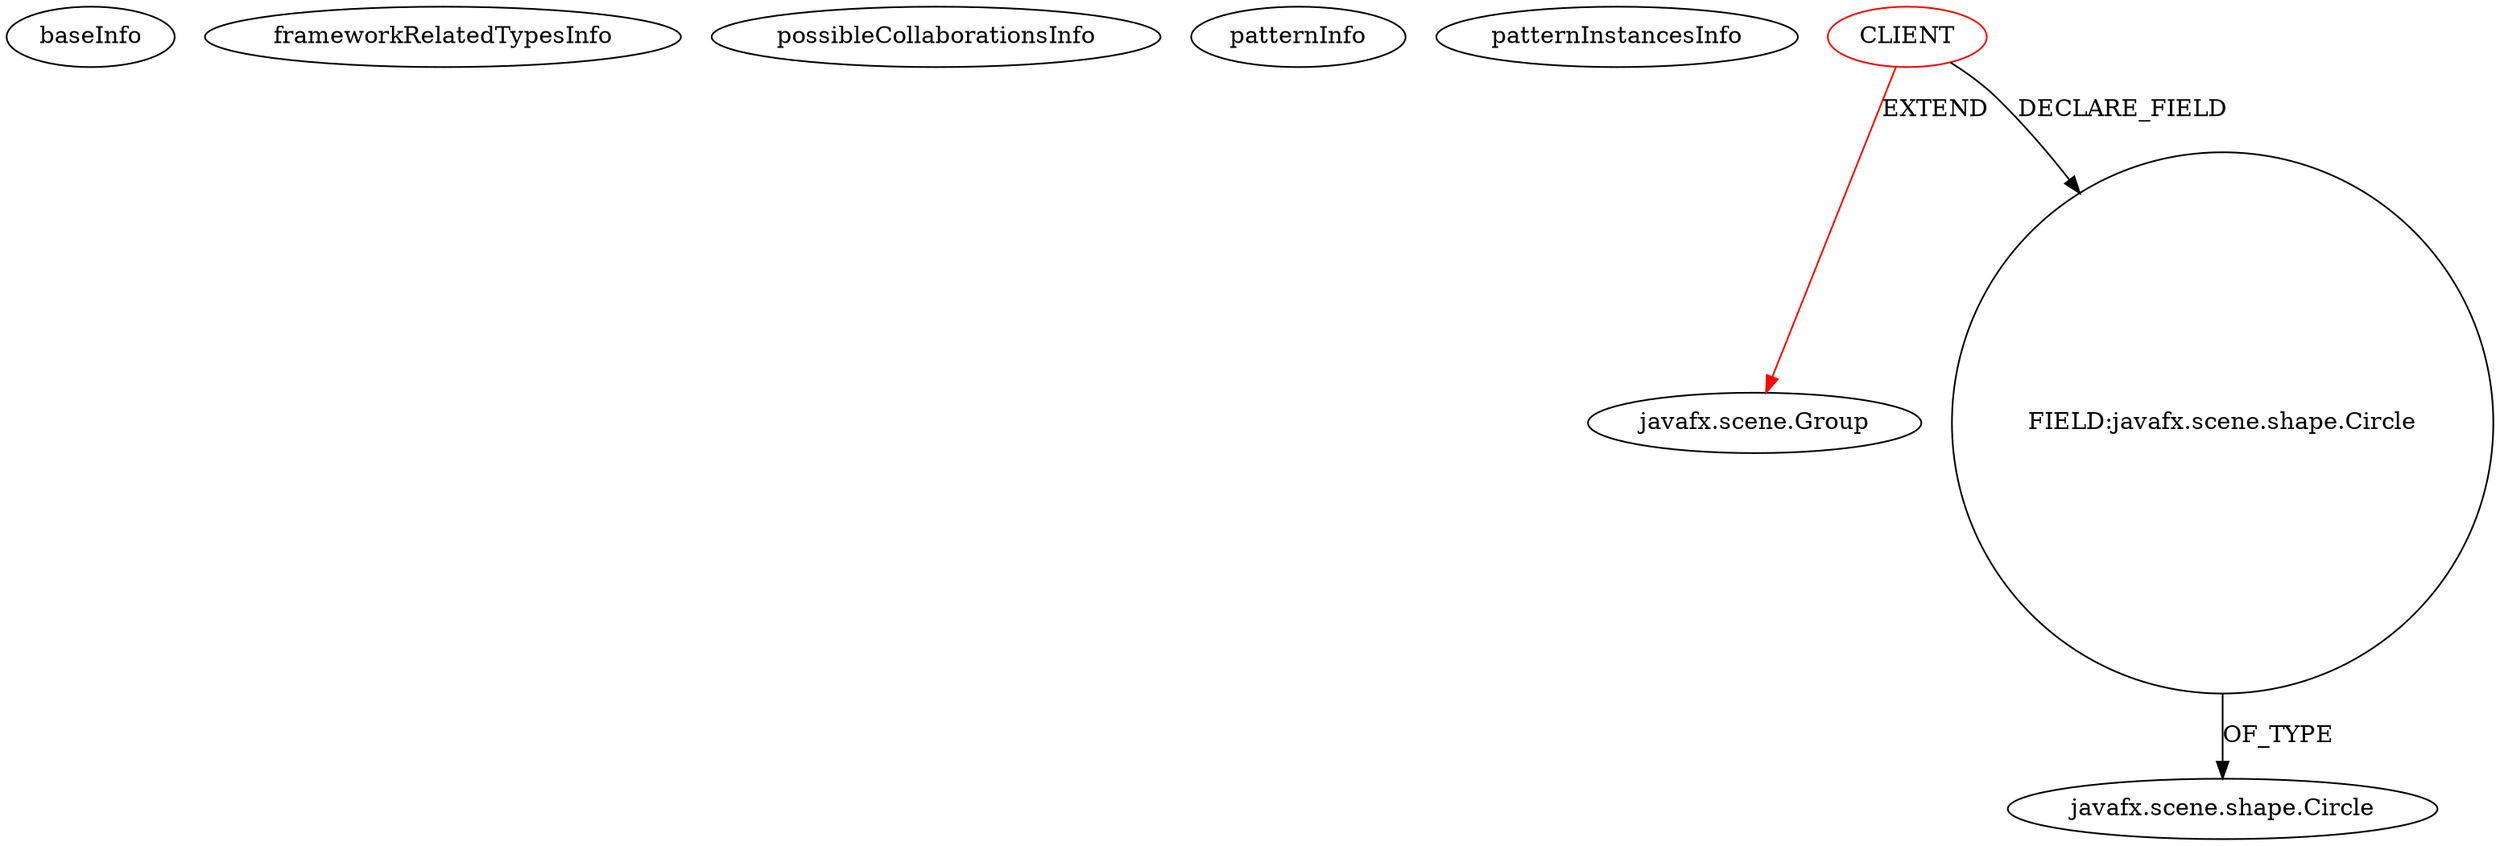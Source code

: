 digraph {
baseInfo[graphId=422,category="pattern",isAnonymous=false,possibleRelation=false]
frameworkRelatedTypesInfo[0="javafx.scene.Group"]
possibleCollaborationsInfo[]
patternInfo[frequency=3.0,patternRootClient=0]
patternInstancesInfo[0="VgQD-JOculusLib~/VgQD-JOculusLib/JOculusLib-master/src/be/student/vgqd/joculus/v1/hud/fx/oculusview/component/ComposantOculusView.java~ComposantOculusView~1591",1="MrLoNee-RadialFx~/MrLoNee-RadialFx/RadialFx-master/src/com/mrlonee/radialfx/moviemenu/RadialMovieMenu.java~RadialMovieMenu~969",2="VgQD-JOculusLib~/VgQD-JOculusLib/JOculusLib-master/src/be/student/vgqd/joculus/v1/hud/fx/oculusview/component/YawView.java~YawView~1594"]
1[label="javafx.scene.Group",vertexType="FRAMEWORK_CLASS_TYPE",isFrameworkType=false]
0[label="CLIENT",vertexType="ROOT_CLIENT_CLASS_DECLARATION",isFrameworkType=false,color=red]
2[label="FIELD:javafx.scene.shape.Circle",vertexType="FIELD_DECLARATION",isFrameworkType=false,shape=circle]
3[label="javafx.scene.shape.Circle",vertexType="FRAMEWORK_CLASS_TYPE",isFrameworkType=false]
0->1[label="EXTEND",color=red]
2->3[label="OF_TYPE"]
0->2[label="DECLARE_FIELD"]
}
